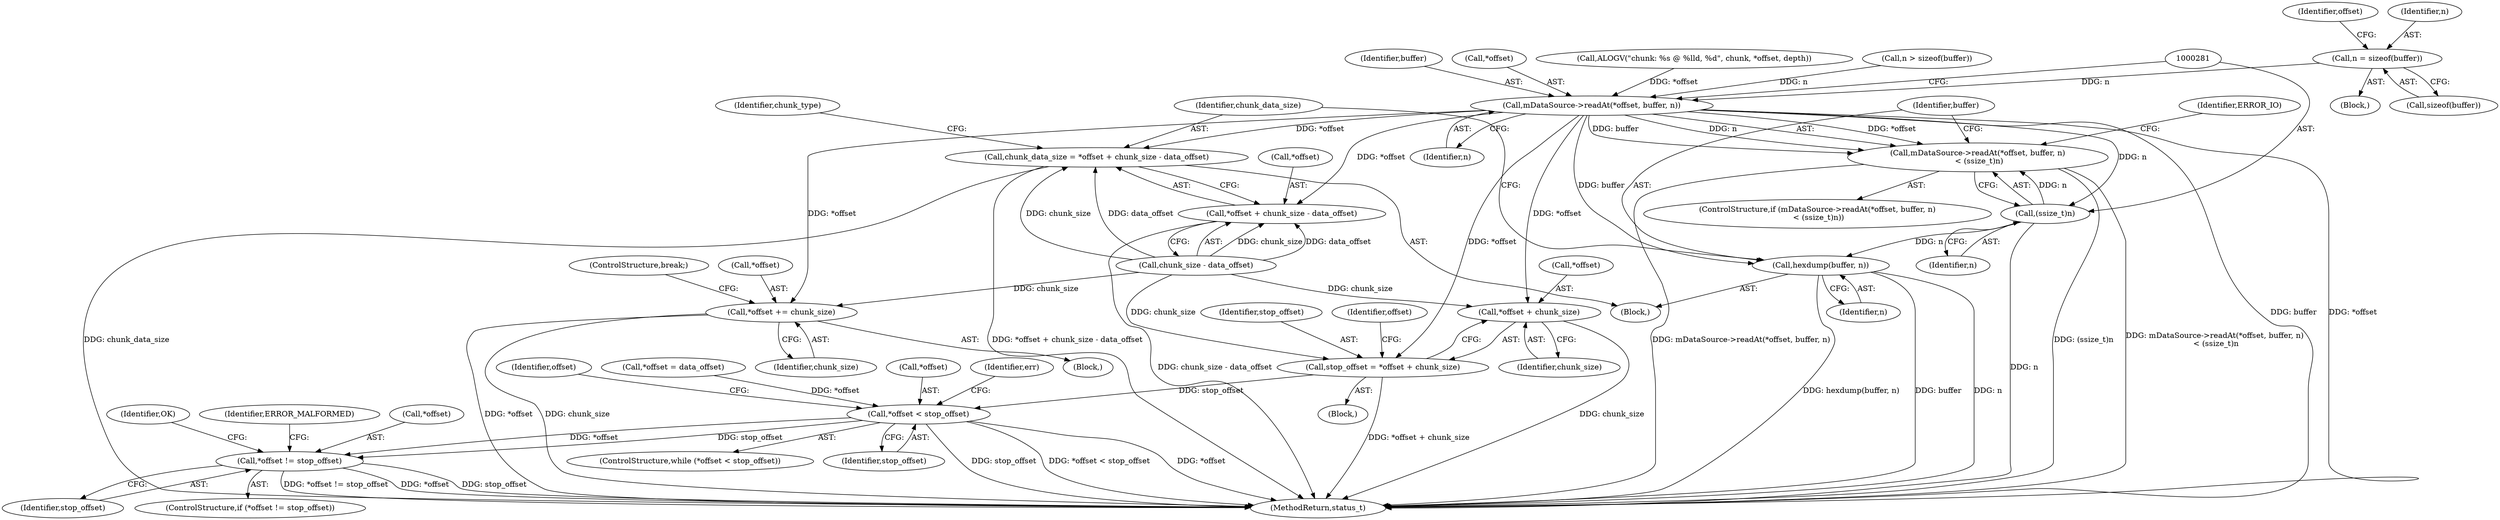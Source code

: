 digraph "0_Android_463a6f807e187828442949d1924e143cf07778c6@API" {
"1000269" [label="(Call,n = sizeof(buffer))"];
"1000275" [label="(Call,mDataSource->readAt(*offset, buffer, n))"];
"1000274" [label="(Call,mDataSource->readAt(*offset, buffer, n)\n < (ssize_t)n)"];
"1000280" [label="(Call,(ssize_t)n)"];
"1000286" [label="(Call,hexdump(buffer, n))"];
"1000291" [label="(Call,chunk_data_size = *offset + chunk_size - data_offset)"];
"1000293" [label="(Call,*offset + chunk_size - data_offset)"];
"1000324" [label="(Call,stop_offset = *offset + chunk_size)"];
"1000335" [label="(Call,*offset < stop_offset)"];
"1000356" [label="(Call,*offset != stop_offset)"];
"1000326" [label="(Call,*offset + chunk_size)"];
"1002911" [label="(Call,*offset += chunk_size)"];
"1000268" [label="(Block,)"];
"1000324" [label="(Call,stop_offset = *offset + chunk_size)"];
"1000274" [label="(Call,mDataSource->readAt(*offset, buffer, n)\n < (ssize_t)n)"];
"1000269" [label="(Call,n = sizeof(buffer))"];
"1000273" [label="(ControlStructure,if (mDataSource->readAt(*offset, buffer, n)\n < (ssize_t)n))"];
"1000288" [label="(Identifier,n)"];
"1000342" [label="(Identifier,err)"];
"1000302" [label="(Identifier,chunk_type)"];
"1000357" [label="(Call,*offset)"];
"1000326" [label="(Call,*offset + chunk_size)"];
"1000294" [label="(Call,*offset)"];
"1000279" [label="(Identifier,n)"];
"1000280" [label="(Call,(ssize_t)n)"];
"1002911" [label="(Call,*offset += chunk_size)"];
"1000271" [label="(Call,sizeof(buffer))"];
"1000277" [label="(Identifier,offset)"];
"1000286" [label="(Call,hexdump(buffer, n))"];
"1000229" [label="(Call,ALOGV(\"chunk: %s @ %lld, %d\", chunk, *offset, depth))"];
"1000296" [label="(Call,chunk_size - data_offset)"];
"1000291" [label="(Call,chunk_data_size = *offset + chunk_size - data_offset)"];
"1000334" [label="(ControlStructure,while (*offset < stop_offset))"];
"1000292" [label="(Identifier,chunk_data_size)"];
"1002915" [label="(ControlStructure,break;)"];
"1000275" [label="(Call,mDataSource->readAt(*offset, buffer, n))"];
"1000358" [label="(Identifier,offset)"];
"1000264" [label="(Call,n > sizeof(buffer))"];
"1000338" [label="(Identifier,stop_offset)"];
"1000330" [label="(Call,*offset = data_offset)"];
"1000364" [label="(Identifier,OK)"];
"1000322" [label="(Block,)"];
"1000329" [label="(Identifier,chunk_size)"];
"1000282" [label="(Identifier,n)"];
"1000270" [label="(Identifier,n)"];
"1002912" [label="(Call,*offset)"];
"1000278" [label="(Identifier,buffer)"];
"1000359" [label="(Identifier,stop_offset)"];
"1000327" [label="(Call,*offset)"];
"1002914" [label="(Identifier,chunk_size)"];
"1002910" [label="(Block,)"];
"1000335" [label="(Call,*offset < stop_offset)"];
"1000287" [label="(Identifier,buffer)"];
"1000325" [label="(Identifier,stop_offset)"];
"1000355" [label="(ControlStructure,if (*offset != stop_offset))"];
"1000285" [label="(Identifier,ERROR_IO)"];
"1000356" [label="(Call,*offset != stop_offset)"];
"1002918" [label="(MethodReturn,status_t)"];
"1000336" [label="(Call,*offset)"];
"1000332" [label="(Identifier,offset)"];
"1000276" [label="(Call,*offset)"];
"1000106" [label="(Block,)"];
"1000362" [label="(Identifier,ERROR_MALFORMED)"];
"1000293" [label="(Call,*offset + chunk_size - data_offset)"];
"1000269" -> "1000268"  [label="AST: "];
"1000269" -> "1000271"  [label="CFG: "];
"1000270" -> "1000269"  [label="AST: "];
"1000271" -> "1000269"  [label="AST: "];
"1000277" -> "1000269"  [label="CFG: "];
"1000269" -> "1000275"  [label="DDG: n"];
"1000275" -> "1000274"  [label="AST: "];
"1000275" -> "1000279"  [label="CFG: "];
"1000276" -> "1000275"  [label="AST: "];
"1000278" -> "1000275"  [label="AST: "];
"1000279" -> "1000275"  [label="AST: "];
"1000281" -> "1000275"  [label="CFG: "];
"1000275" -> "1002918"  [label="DDG: buffer"];
"1000275" -> "1002918"  [label="DDG: *offset"];
"1000275" -> "1000274"  [label="DDG: *offset"];
"1000275" -> "1000274"  [label="DDG: buffer"];
"1000275" -> "1000274"  [label="DDG: n"];
"1000229" -> "1000275"  [label="DDG: *offset"];
"1000264" -> "1000275"  [label="DDG: n"];
"1000275" -> "1000280"  [label="DDG: n"];
"1000275" -> "1000286"  [label="DDG: buffer"];
"1000275" -> "1000291"  [label="DDG: *offset"];
"1000275" -> "1000293"  [label="DDG: *offset"];
"1000275" -> "1000324"  [label="DDG: *offset"];
"1000275" -> "1000326"  [label="DDG: *offset"];
"1000275" -> "1002911"  [label="DDG: *offset"];
"1000274" -> "1000273"  [label="AST: "];
"1000274" -> "1000280"  [label="CFG: "];
"1000280" -> "1000274"  [label="AST: "];
"1000285" -> "1000274"  [label="CFG: "];
"1000287" -> "1000274"  [label="CFG: "];
"1000274" -> "1002918"  [label="DDG: mDataSource->readAt(*offset, buffer, n)"];
"1000274" -> "1002918"  [label="DDG: (ssize_t)n"];
"1000274" -> "1002918"  [label="DDG: mDataSource->readAt(*offset, buffer, n)\n < (ssize_t)n"];
"1000280" -> "1000274"  [label="DDG: n"];
"1000280" -> "1000282"  [label="CFG: "];
"1000281" -> "1000280"  [label="AST: "];
"1000282" -> "1000280"  [label="AST: "];
"1000280" -> "1002918"  [label="DDG: n"];
"1000280" -> "1000286"  [label="DDG: n"];
"1000286" -> "1000106"  [label="AST: "];
"1000286" -> "1000288"  [label="CFG: "];
"1000287" -> "1000286"  [label="AST: "];
"1000288" -> "1000286"  [label="AST: "];
"1000292" -> "1000286"  [label="CFG: "];
"1000286" -> "1002918"  [label="DDG: hexdump(buffer, n)"];
"1000286" -> "1002918"  [label="DDG: buffer"];
"1000286" -> "1002918"  [label="DDG: n"];
"1000291" -> "1000106"  [label="AST: "];
"1000291" -> "1000293"  [label="CFG: "];
"1000292" -> "1000291"  [label="AST: "];
"1000293" -> "1000291"  [label="AST: "];
"1000302" -> "1000291"  [label="CFG: "];
"1000291" -> "1002918"  [label="DDG: chunk_data_size"];
"1000291" -> "1002918"  [label="DDG: *offset + chunk_size - data_offset"];
"1000296" -> "1000291"  [label="DDG: chunk_size"];
"1000296" -> "1000291"  [label="DDG: data_offset"];
"1000293" -> "1000296"  [label="CFG: "];
"1000294" -> "1000293"  [label="AST: "];
"1000296" -> "1000293"  [label="AST: "];
"1000293" -> "1002918"  [label="DDG: chunk_size - data_offset"];
"1000296" -> "1000293"  [label="DDG: chunk_size"];
"1000296" -> "1000293"  [label="DDG: data_offset"];
"1000324" -> "1000322"  [label="AST: "];
"1000324" -> "1000326"  [label="CFG: "];
"1000325" -> "1000324"  [label="AST: "];
"1000326" -> "1000324"  [label="AST: "];
"1000332" -> "1000324"  [label="CFG: "];
"1000324" -> "1002918"  [label="DDG: *offset + chunk_size"];
"1000296" -> "1000324"  [label="DDG: chunk_size"];
"1000324" -> "1000335"  [label="DDG: stop_offset"];
"1000335" -> "1000334"  [label="AST: "];
"1000335" -> "1000338"  [label="CFG: "];
"1000336" -> "1000335"  [label="AST: "];
"1000338" -> "1000335"  [label="AST: "];
"1000342" -> "1000335"  [label="CFG: "];
"1000358" -> "1000335"  [label="CFG: "];
"1000335" -> "1002918"  [label="DDG: *offset"];
"1000335" -> "1002918"  [label="DDG: stop_offset"];
"1000335" -> "1002918"  [label="DDG: *offset < stop_offset"];
"1000330" -> "1000335"  [label="DDG: *offset"];
"1000335" -> "1000356"  [label="DDG: *offset"];
"1000335" -> "1000356"  [label="DDG: stop_offset"];
"1000356" -> "1000355"  [label="AST: "];
"1000356" -> "1000359"  [label="CFG: "];
"1000357" -> "1000356"  [label="AST: "];
"1000359" -> "1000356"  [label="AST: "];
"1000362" -> "1000356"  [label="CFG: "];
"1000364" -> "1000356"  [label="CFG: "];
"1000356" -> "1002918"  [label="DDG: *offset != stop_offset"];
"1000356" -> "1002918"  [label="DDG: *offset"];
"1000356" -> "1002918"  [label="DDG: stop_offset"];
"1000326" -> "1000329"  [label="CFG: "];
"1000327" -> "1000326"  [label="AST: "];
"1000329" -> "1000326"  [label="AST: "];
"1000326" -> "1002918"  [label="DDG: chunk_size"];
"1000296" -> "1000326"  [label="DDG: chunk_size"];
"1002911" -> "1002910"  [label="AST: "];
"1002911" -> "1002914"  [label="CFG: "];
"1002912" -> "1002911"  [label="AST: "];
"1002914" -> "1002911"  [label="AST: "];
"1002915" -> "1002911"  [label="CFG: "];
"1002911" -> "1002918"  [label="DDG: *offset"];
"1002911" -> "1002918"  [label="DDG: chunk_size"];
"1000296" -> "1002911"  [label="DDG: chunk_size"];
}
